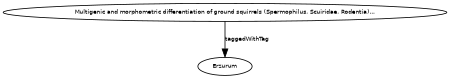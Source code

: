 digraph G {
size="3,3";
node [fontsize=7, fontname="Helvetica"];
edge [fontsize=7, fontname="Helvetica"];
node0 [label="Erzurum", width=0.27433100247,height=0.27433100247];
node1 [label="Multigenic and morphometric differentiation of ground squirrels (Spermophilus, Scuiridae, Rodentia)...", width=0.27433100247,height=0.27433100247];
node1 -> node0 [label="taggedWithTag"];
}

